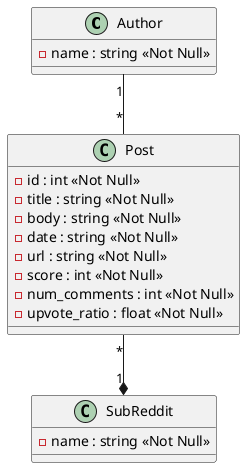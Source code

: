 @startuml UML

class Author{
    - name : string <<Not Null>>
}

class Post{
    - id : int <<Not Null>>
    - title : string <<Not Null>>
    - body : string <<Not Null>>
    - date : string <<Not Null>>
    - url : string <<Not Null>>
    - score : int <<Not Null>>
    - num_comments : int <<Not Null>>
    - upvote_ratio : float <<Not Null>>
}

class SubReddit{
    - name : string <<Not Null>>
}

Author "1" -- "*" Post
Post "*" --* "1" SubReddit

@enduml

